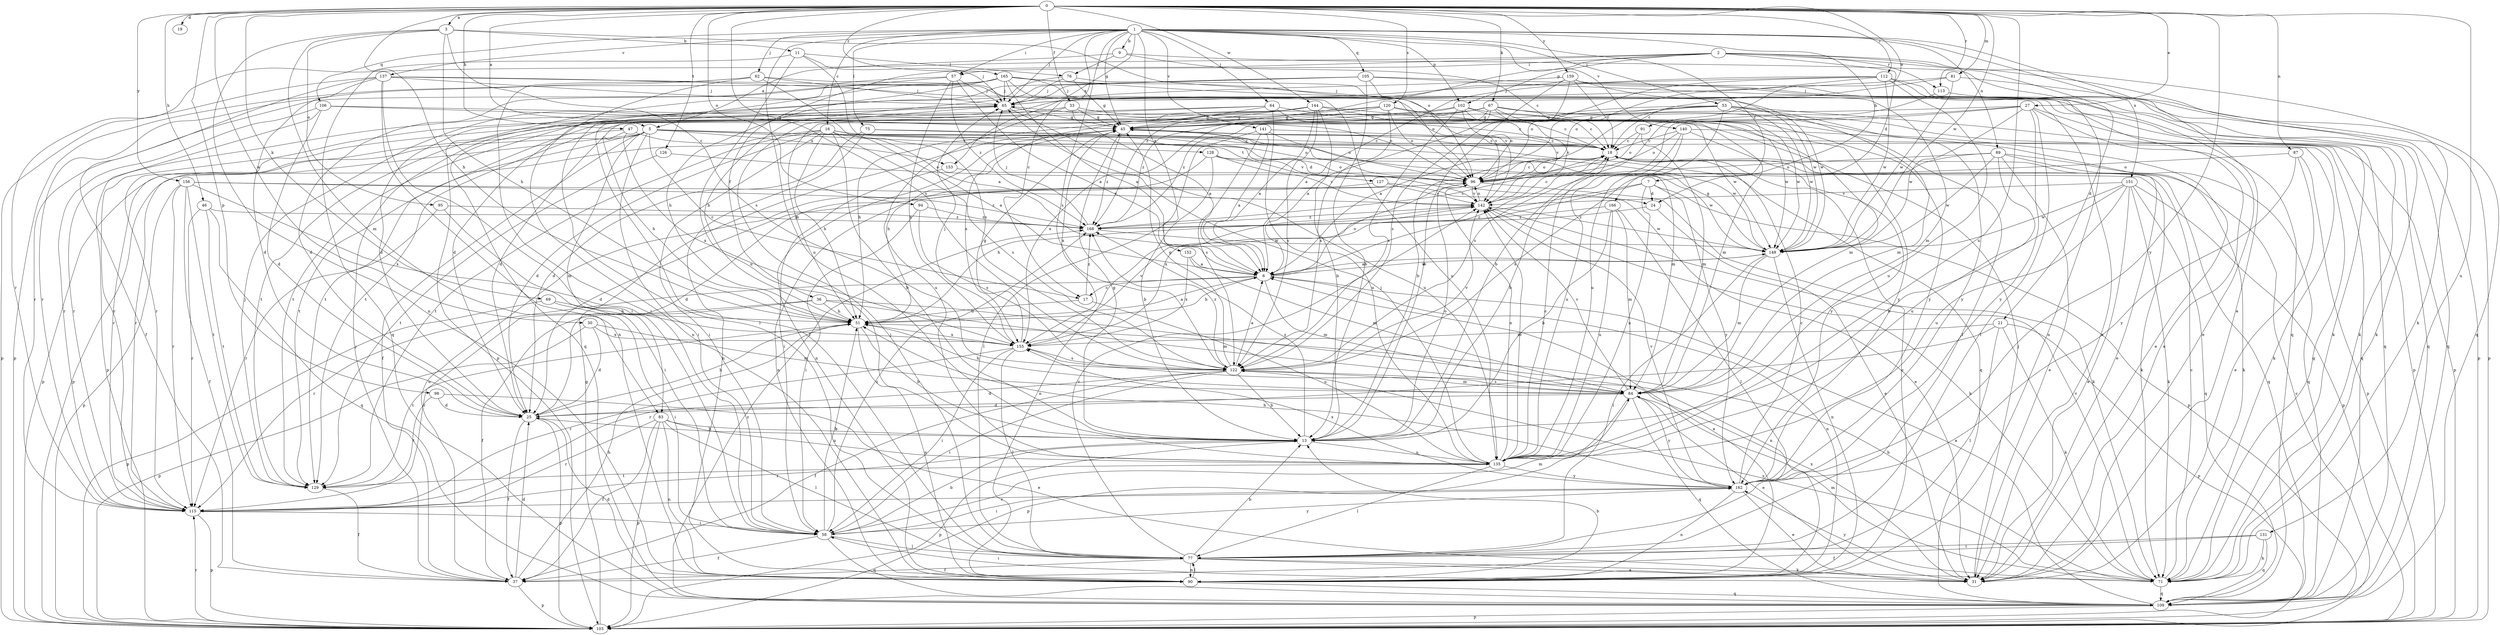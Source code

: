 strict digraph  {
0;
1;
2;
3;
5;
6;
7;
9;
11;
13;
16;
17;
18;
19;
21;
24;
25;
27;
30;
31;
33;
36;
37;
45;
46;
47;
51;
53;
57;
58;
62;
64;
65;
67;
69;
71;
75;
76;
77;
81;
83;
84;
87;
89;
90;
91;
94;
95;
96;
98;
102;
103;
105;
106;
109;
112;
113;
115;
120;
122;
126;
127;
128;
129;
131;
135;
137;
140;
141;
142;
144;
148;
151;
152;
153;
155;
156;
159;
162;
165;
166;
168;
0 -> 3  [label=a];
0 -> 5  [label=a];
0 -> 19  [label=d];
0 -> 27  [label=e];
0 -> 30  [label=e];
0 -> 33  [label=f];
0 -> 46  [label=h];
0 -> 47  [label=h];
0 -> 51  [label=h];
0 -> 67  [label=k];
0 -> 69  [label=k];
0 -> 81  [label=m];
0 -> 87  [label=n];
0 -> 91  [label=o];
0 -> 94  [label=o];
0 -> 98  [label=p];
0 -> 112  [label=r];
0 -> 113  [label=r];
0 -> 120  [label=s];
0 -> 122  [label=s];
0 -> 126  [label=t];
0 -> 131  [label=u];
0 -> 135  [label=u];
0 -> 144  [label=w];
0 -> 148  [label=w];
0 -> 156  [label=y];
0 -> 159  [label=y];
0 -> 162  [label=y];
0 -> 165  [label=z];
1 -> 7  [label=b];
1 -> 9  [label=b];
1 -> 16  [label=c];
1 -> 17  [label=c];
1 -> 31  [label=e];
1 -> 45  [label=g];
1 -> 53  [label=i];
1 -> 57  [label=i];
1 -> 62  [label=j];
1 -> 64  [label=j];
1 -> 65  [label=j];
1 -> 75  [label=l];
1 -> 89  [label=n];
1 -> 102  [label=p];
1 -> 105  [label=q];
1 -> 106  [label=q];
1 -> 122  [label=s];
1 -> 135  [label=u];
1 -> 137  [label=v];
1 -> 140  [label=v];
1 -> 141  [label=v];
1 -> 151  [label=x];
1 -> 152  [label=x];
1 -> 153  [label=x];
1 -> 166  [label=z];
2 -> 21  [label=d];
2 -> 24  [label=d];
2 -> 36  [label=f];
2 -> 57  [label=i];
2 -> 71  [label=k];
2 -> 102  [label=p];
2 -> 109  [label=q];
2 -> 113  [label=r];
2 -> 115  [label=r];
2 -> 168  [label=z];
3 -> 11  [label=b];
3 -> 51  [label=h];
3 -> 83  [label=m];
3 -> 90  [label=n];
3 -> 95  [label=o];
3 -> 96  [label=o];
3 -> 122  [label=s];
5 -> 17  [label=c];
5 -> 24  [label=d];
5 -> 37  [label=f];
5 -> 58  [label=i];
5 -> 83  [label=m];
5 -> 96  [label=o];
5 -> 103  [label=p];
5 -> 115  [label=r];
5 -> 127  [label=t];
5 -> 128  [label=t];
5 -> 129  [label=t];
5 -> 153  [label=x];
6 -> 17  [label=c];
6 -> 18  [label=c];
6 -> 51  [label=h];
6 -> 84  [label=m];
6 -> 90  [label=n];
6 -> 96  [label=o];
6 -> 115  [label=r];
6 -> 148  [label=w];
7 -> 24  [label=d];
7 -> 51  [label=h];
7 -> 103  [label=p];
7 -> 135  [label=u];
7 -> 155  [label=x];
7 -> 162  [label=y];
9 -> 5  [label=a];
9 -> 18  [label=c];
9 -> 76  [label=l];
9 -> 109  [label=q];
11 -> 65  [label=j];
11 -> 76  [label=l];
11 -> 109  [label=q];
11 -> 122  [label=s];
11 -> 135  [label=u];
13 -> 45  [label=g];
13 -> 96  [label=o];
13 -> 103  [label=p];
13 -> 115  [label=r];
13 -> 135  [label=u];
13 -> 168  [label=z];
16 -> 6  [label=a];
16 -> 13  [label=b];
16 -> 18  [label=c];
16 -> 25  [label=d];
16 -> 51  [label=h];
16 -> 58  [label=i];
16 -> 71  [label=k];
16 -> 103  [label=p];
16 -> 122  [label=s];
16 -> 129  [label=t];
16 -> 142  [label=v];
17 -> 51  [label=h];
17 -> 135  [label=u];
17 -> 168  [label=z];
18 -> 96  [label=o];
18 -> 109  [label=q];
21 -> 71  [label=k];
21 -> 77  [label=l];
21 -> 103  [label=p];
21 -> 115  [label=r];
21 -> 155  [label=x];
24 -> 31  [label=e];
24 -> 168  [label=z];
25 -> 13  [label=b];
25 -> 37  [label=f];
25 -> 51  [label=h];
25 -> 103  [label=p];
27 -> 31  [label=e];
27 -> 45  [label=g];
27 -> 77  [label=l];
27 -> 103  [label=p];
27 -> 122  [label=s];
27 -> 148  [label=w];
27 -> 162  [label=y];
27 -> 168  [label=z];
30 -> 25  [label=d];
30 -> 84  [label=m];
30 -> 103  [label=p];
30 -> 155  [label=x];
31 -> 58  [label=i];
31 -> 65  [label=j];
31 -> 155  [label=x];
33 -> 6  [label=a];
33 -> 45  [label=g];
33 -> 77  [label=l];
33 -> 135  [label=u];
33 -> 148  [label=w];
36 -> 37  [label=f];
36 -> 51  [label=h];
36 -> 84  [label=m];
36 -> 90  [label=n];
36 -> 115  [label=r];
37 -> 25  [label=d];
37 -> 51  [label=h];
37 -> 65  [label=j];
37 -> 96  [label=o];
37 -> 103  [label=p];
45 -> 18  [label=c];
45 -> 51  [label=h];
45 -> 90  [label=n];
45 -> 109  [label=q];
45 -> 148  [label=w];
45 -> 155  [label=x];
45 -> 168  [label=z];
46 -> 109  [label=q];
46 -> 115  [label=r];
46 -> 129  [label=t];
46 -> 168  [label=z];
47 -> 18  [label=c];
47 -> 51  [label=h];
47 -> 115  [label=r];
47 -> 155  [label=x];
51 -> 6  [label=a];
51 -> 13  [label=b];
51 -> 90  [label=n];
51 -> 129  [label=t];
51 -> 155  [label=x];
53 -> 6  [label=a];
53 -> 13  [label=b];
53 -> 45  [label=g];
53 -> 84  [label=m];
53 -> 103  [label=p];
53 -> 135  [label=u];
53 -> 148  [label=w];
53 -> 155  [label=x];
53 -> 162  [label=y];
57 -> 6  [label=a];
57 -> 25  [label=d];
57 -> 65  [label=j];
57 -> 103  [label=p];
57 -> 155  [label=x];
57 -> 168  [label=z];
58 -> 13  [label=b];
58 -> 37  [label=f];
58 -> 51  [label=h];
58 -> 77  [label=l];
58 -> 84  [label=m];
58 -> 109  [label=q];
58 -> 162  [label=y];
58 -> 168  [label=z];
62 -> 6  [label=a];
62 -> 58  [label=i];
62 -> 65  [label=j];
62 -> 90  [label=n];
62 -> 115  [label=r];
62 -> 142  [label=v];
64 -> 18  [label=c];
64 -> 45  [label=g];
64 -> 51  [label=h];
64 -> 84  [label=m];
64 -> 129  [label=t];
64 -> 135  [label=u];
65 -> 45  [label=g];
65 -> 115  [label=r];
65 -> 135  [label=u];
67 -> 6  [label=a];
67 -> 18  [label=c];
67 -> 31  [label=e];
67 -> 45  [label=g];
67 -> 51  [label=h];
67 -> 77  [label=l];
67 -> 109  [label=q];
67 -> 115  [label=r];
67 -> 129  [label=t];
67 -> 142  [label=v];
69 -> 51  [label=h];
69 -> 58  [label=i];
69 -> 103  [label=p];
71 -> 18  [label=c];
71 -> 45  [label=g];
71 -> 51  [label=h];
71 -> 84  [label=m];
71 -> 109  [label=q];
71 -> 122  [label=s];
71 -> 142  [label=v];
71 -> 162  [label=y];
75 -> 18  [label=c];
75 -> 25  [label=d];
75 -> 84  [label=m];
75 -> 90  [label=n];
76 -> 31  [label=e];
76 -> 45  [label=g];
76 -> 65  [label=j];
76 -> 77  [label=l];
77 -> 13  [label=b];
77 -> 31  [label=e];
77 -> 37  [label=f];
77 -> 65  [label=j];
77 -> 71  [label=k];
77 -> 90  [label=n];
77 -> 142  [label=v];
81 -> 18  [label=c];
81 -> 65  [label=j];
81 -> 109  [label=q];
81 -> 148  [label=w];
83 -> 13  [label=b];
83 -> 37  [label=f];
83 -> 77  [label=l];
83 -> 90  [label=n];
83 -> 103  [label=p];
83 -> 115  [label=r];
83 -> 135  [label=u];
84 -> 25  [label=d];
84 -> 31  [label=e];
84 -> 51  [label=h];
84 -> 103  [label=p];
84 -> 109  [label=q];
84 -> 122  [label=s];
84 -> 142  [label=v];
84 -> 162  [label=y];
87 -> 31  [label=e];
87 -> 96  [label=o];
87 -> 103  [label=p];
87 -> 162  [label=y];
89 -> 31  [label=e];
89 -> 71  [label=k];
89 -> 96  [label=o];
89 -> 109  [label=q];
89 -> 122  [label=s];
89 -> 135  [label=u];
89 -> 148  [label=w];
90 -> 6  [label=a];
90 -> 13  [label=b];
90 -> 18  [label=c];
90 -> 25  [label=d];
90 -> 77  [label=l];
90 -> 109  [label=q];
91 -> 18  [label=c];
91 -> 84  [label=m];
91 -> 96  [label=o];
94 -> 58  [label=i];
94 -> 122  [label=s];
94 -> 168  [label=z];
95 -> 58  [label=i];
95 -> 115  [label=r];
95 -> 168  [label=z];
96 -> 18  [label=c];
96 -> 25  [label=d];
96 -> 71  [label=k];
96 -> 142  [label=v];
98 -> 25  [label=d];
98 -> 31  [label=e];
98 -> 129  [label=t];
102 -> 18  [label=c];
102 -> 25  [label=d];
102 -> 45  [label=g];
102 -> 96  [label=o];
102 -> 122  [label=s];
102 -> 142  [label=v];
102 -> 148  [label=w];
103 -> 18  [label=c];
103 -> 45  [label=g];
103 -> 115  [label=r];
105 -> 13  [label=b];
105 -> 25  [label=d];
105 -> 51  [label=h];
105 -> 65  [label=j];
105 -> 71  [label=k];
105 -> 84  [label=m];
105 -> 109  [label=q];
106 -> 25  [label=d];
106 -> 45  [label=g];
106 -> 96  [label=o];
106 -> 103  [label=p];
106 -> 115  [label=r];
109 -> 6  [label=a];
109 -> 103  [label=p];
109 -> 168  [label=z];
112 -> 6  [label=a];
112 -> 65  [label=j];
112 -> 71  [label=k];
112 -> 96  [label=o];
112 -> 103  [label=p];
112 -> 122  [label=s];
112 -> 135  [label=u];
112 -> 148  [label=w];
113 -> 13  [label=b];
113 -> 103  [label=p];
115 -> 58  [label=i];
115 -> 103  [label=p];
120 -> 45  [label=g];
120 -> 96  [label=o];
120 -> 122  [label=s];
120 -> 129  [label=t];
120 -> 148  [label=w];
120 -> 162  [label=y];
120 -> 168  [label=z];
122 -> 6  [label=a];
122 -> 13  [label=b];
122 -> 25  [label=d];
122 -> 37  [label=f];
122 -> 45  [label=g];
122 -> 58  [label=i];
122 -> 84  [label=m];
122 -> 142  [label=v];
122 -> 168  [label=z];
126 -> 96  [label=o];
126 -> 129  [label=t];
127 -> 25  [label=d];
127 -> 31  [label=e];
127 -> 142  [label=v];
128 -> 13  [label=b];
128 -> 90  [label=n];
128 -> 96  [label=o];
128 -> 142  [label=v];
128 -> 148  [label=w];
129 -> 37  [label=f];
129 -> 65  [label=j];
131 -> 37  [label=f];
131 -> 71  [label=k];
131 -> 77  [label=l];
131 -> 109  [label=q];
135 -> 18  [label=c];
135 -> 65  [label=j];
135 -> 77  [label=l];
135 -> 96  [label=o];
135 -> 129  [label=t];
135 -> 142  [label=v];
135 -> 162  [label=y];
137 -> 25  [label=d];
137 -> 37  [label=f];
137 -> 58  [label=i];
137 -> 65  [label=j];
137 -> 90  [label=n];
137 -> 103  [label=p];
137 -> 135  [label=u];
137 -> 148  [label=w];
140 -> 13  [label=b];
140 -> 18  [label=c];
140 -> 31  [label=e];
140 -> 96  [label=o];
140 -> 135  [label=u];
140 -> 162  [label=y];
141 -> 6  [label=a];
141 -> 18  [label=c];
141 -> 77  [label=l];
141 -> 96  [label=o];
141 -> 122  [label=s];
142 -> 18  [label=c];
142 -> 71  [label=k];
142 -> 90  [label=n];
142 -> 96  [label=o];
142 -> 148  [label=w];
142 -> 168  [label=z];
144 -> 6  [label=a];
144 -> 13  [label=b];
144 -> 45  [label=g];
144 -> 84  [label=m];
144 -> 115  [label=r];
144 -> 122  [label=s];
144 -> 129  [label=t];
144 -> 155  [label=x];
144 -> 162  [label=y];
148 -> 6  [label=a];
148 -> 45  [label=g];
148 -> 77  [label=l];
148 -> 84  [label=m];
148 -> 90  [label=n];
151 -> 13  [label=b];
151 -> 31  [label=e];
151 -> 71  [label=k];
151 -> 103  [label=p];
151 -> 109  [label=q];
151 -> 135  [label=u];
151 -> 142  [label=v];
151 -> 148  [label=w];
152 -> 6  [label=a];
152 -> 84  [label=m];
152 -> 155  [label=x];
153 -> 58  [label=i];
153 -> 71  [label=k];
155 -> 45  [label=g];
155 -> 58  [label=i];
155 -> 65  [label=j];
155 -> 77  [label=l];
155 -> 115  [label=r];
155 -> 122  [label=s];
155 -> 142  [label=v];
156 -> 37  [label=f];
156 -> 103  [label=p];
156 -> 115  [label=r];
156 -> 129  [label=t];
156 -> 142  [label=v];
156 -> 155  [label=x];
156 -> 168  [label=z];
159 -> 13  [label=b];
159 -> 18  [label=c];
159 -> 25  [label=d];
159 -> 65  [label=j];
159 -> 71  [label=k];
159 -> 90  [label=n];
159 -> 96  [label=o];
159 -> 109  [label=q];
162 -> 18  [label=c];
162 -> 31  [label=e];
162 -> 51  [label=h];
162 -> 58  [label=i];
162 -> 90  [label=n];
162 -> 115  [label=r];
162 -> 142  [label=v];
162 -> 155  [label=x];
165 -> 6  [label=a];
165 -> 31  [label=e];
165 -> 51  [label=h];
165 -> 65  [label=j];
165 -> 96  [label=o];
165 -> 103  [label=p];
165 -> 109  [label=q];
165 -> 115  [label=r];
165 -> 142  [label=v];
165 -> 148  [label=w];
166 -> 13  [label=b];
166 -> 77  [label=l];
166 -> 84  [label=m];
166 -> 135  [label=u];
166 -> 168  [label=z];
168 -> 18  [label=c];
168 -> 65  [label=j];
168 -> 148  [label=w];
}
